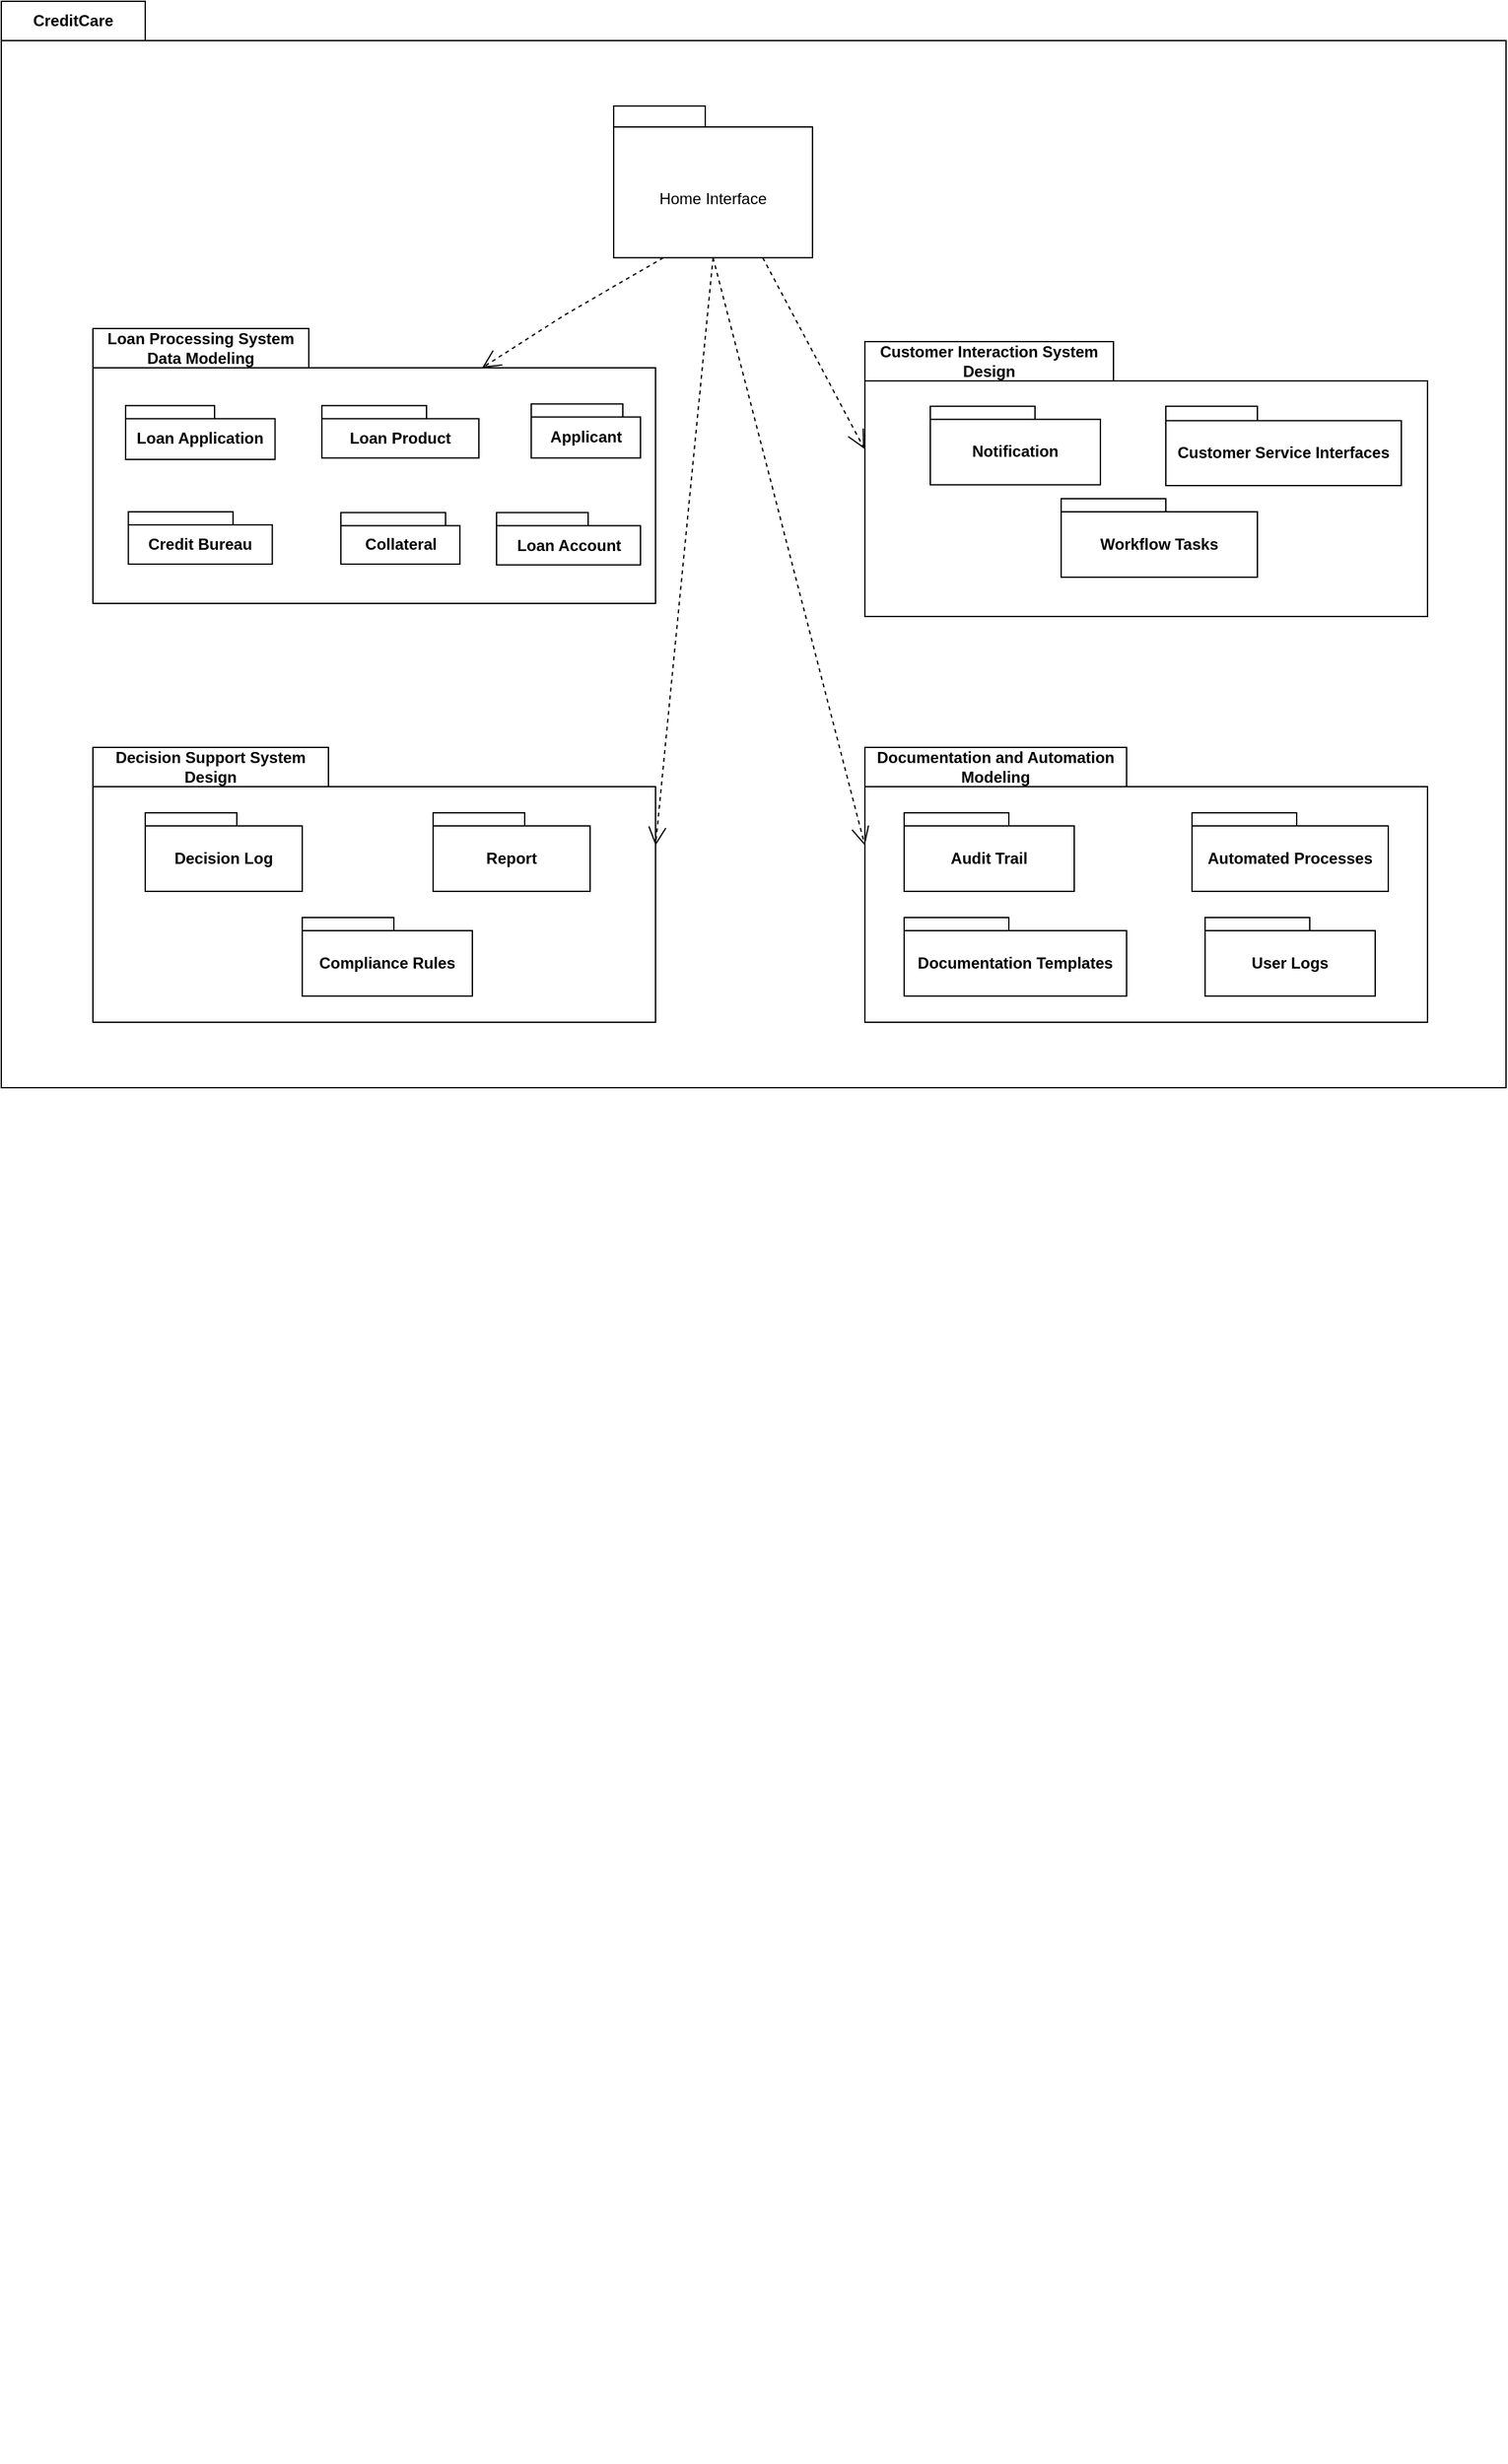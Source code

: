 <mxfile version="22.1.22" type="github">
  <diagram name="Page-1" id="rOwBvKf8TT6YEPQFOok8">
    <mxGraphModel dx="1850" dy="530" grid="1" gridSize="10" guides="1" tooltips="1" connect="1" arrows="1" fold="1" page="1" pageScale="1" pageWidth="850" pageHeight="1100" math="0" shadow="0">
      <root>
        <mxCell id="0" />
        <mxCell id="1" parent="0" />
        <mxCell id="XwzwRinek8ZQynugAsIs-1" value="CreditCare" style="shape=folder;fontStyle=1;tabWidth=110;tabHeight=30;tabPosition=left;html=1;boundedLbl=1;labelInHeader=1;container=1;collapsible=0;whiteSpace=wrap;" vertex="1" parent="1">
          <mxGeometry x="-620" y="1060" width="1150" height="830" as="geometry" />
        </mxCell>
        <mxCell id="XwzwRinek8ZQynugAsIs-2" value="" style="html=1;strokeColor=none;resizeWidth=1;resizeHeight=1;fillColor=none;part=1;connectable=0;allowArrows=0;deletable=0;whiteSpace=wrap;" vertex="1" parent="XwzwRinek8ZQynugAsIs-1">
          <mxGeometry width="1150" height="1850.492" relative="1" as="geometry">
            <mxPoint y="30" as="offset" />
          </mxGeometry>
        </mxCell>
        <mxCell id="XwzwRinek8ZQynugAsIs-26" value="Decision Support System Design" style="shape=folder;fontStyle=1;tabWidth=180;tabHeight=30;tabPosition=left;html=1;boundedLbl=1;labelInHeader=1;container=1;collapsible=0;whiteSpace=wrap;" vertex="1" parent="XwzwRinek8ZQynugAsIs-1">
          <mxGeometry x="70.0" y="570" width="430" height="210" as="geometry" />
        </mxCell>
        <mxCell id="XwzwRinek8ZQynugAsIs-27" value="" style="html=1;strokeColor=none;resizeWidth=1;resizeHeight=1;fillColor=none;part=1;connectable=0;allowArrows=0;deletable=0;whiteSpace=wrap;" vertex="1" parent="XwzwRinek8ZQynugAsIs-26">
          <mxGeometry width="430" height="180" relative="1" as="geometry">
            <mxPoint y="30" as="offset" />
          </mxGeometry>
        </mxCell>
        <mxCell id="XwzwRinek8ZQynugAsIs-28" value=" Decision Log" style="shape=folder;fontStyle=1;tabWidth=70;tabHeight=10;tabPosition=left;html=1;boundedLbl=1;whiteSpace=wrap;" vertex="1" parent="XwzwRinek8ZQynugAsIs-26">
          <mxGeometry x="40" y="50" width="120" height="60" as="geometry" />
        </mxCell>
        <mxCell id="XwzwRinek8ZQynugAsIs-24" value="Report" style="shape=folder;fontStyle=1;tabWidth=70;tabHeight=10;tabPosition=left;html=1;boundedLbl=1;whiteSpace=wrap;" vertex="1" parent="XwzwRinek8ZQynugAsIs-26">
          <mxGeometry x="260" y="50" width="120" height="60" as="geometry" />
        </mxCell>
        <mxCell id="XwzwRinek8ZQynugAsIs-23" value="Compliance Rules" style="shape=folder;fontStyle=1;tabWidth=70;tabHeight=10;tabPosition=left;html=1;boundedLbl=1;whiteSpace=wrap;" vertex="1" parent="XwzwRinek8ZQynugAsIs-26">
          <mxGeometry x="160" y="130" width="130" height="60" as="geometry" />
        </mxCell>
        <mxCell id="XwzwRinek8ZQynugAsIs-29" value="Documentation and Automation Modeling" style="shape=folder;fontStyle=1;tabWidth=200;tabHeight=30;tabPosition=left;html=1;boundedLbl=1;labelInHeader=1;container=1;collapsible=0;whiteSpace=wrap;" vertex="1" parent="XwzwRinek8ZQynugAsIs-1">
          <mxGeometry x="660" y="570" width="430" height="210" as="geometry" />
        </mxCell>
        <mxCell id="XwzwRinek8ZQynugAsIs-30" value="" style="html=1;strokeColor=none;resizeWidth=1;resizeHeight=1;fillColor=none;part=1;connectable=0;allowArrows=0;deletable=0;whiteSpace=wrap;" vertex="1" parent="XwzwRinek8ZQynugAsIs-29">
          <mxGeometry width="430" height="170.71" relative="1" as="geometry">
            <mxPoint y="30" as="offset" />
          </mxGeometry>
        </mxCell>
        <mxCell id="XwzwRinek8ZQynugAsIs-36" value="Audit Trail " style="shape=folder;fontStyle=1;tabWidth=80;tabHeight=10;tabPosition=left;html=1;boundedLbl=1;whiteSpace=wrap;" vertex="1" parent="XwzwRinek8ZQynugAsIs-29">
          <mxGeometry x="30" y="50" width="130" height="60" as="geometry" />
        </mxCell>
        <mxCell id="XwzwRinek8ZQynugAsIs-34" value="Documentation Templates " style="shape=folder;fontStyle=1;tabWidth=80;tabHeight=10;tabPosition=left;html=1;boundedLbl=1;whiteSpace=wrap;" vertex="1" parent="XwzwRinek8ZQynugAsIs-29">
          <mxGeometry x="30" y="130" width="170" height="60" as="geometry" />
        </mxCell>
        <mxCell id="XwzwRinek8ZQynugAsIs-35" value="User Logs " style="shape=folder;fontStyle=1;tabWidth=80;tabHeight=10;tabPosition=left;html=1;boundedLbl=1;whiteSpace=wrap;" vertex="1" parent="XwzwRinek8ZQynugAsIs-29">
          <mxGeometry x="260" y="130" width="130" height="60" as="geometry" />
        </mxCell>
        <mxCell id="XwzwRinek8ZQynugAsIs-33" value="Automated Processes " style="shape=folder;fontStyle=1;tabWidth=80;tabHeight=10;tabPosition=left;html=1;boundedLbl=1;whiteSpace=wrap;" vertex="1" parent="XwzwRinek8ZQynugAsIs-29">
          <mxGeometry x="250" y="50" width="150" height="60" as="geometry" />
        </mxCell>
        <mxCell id="XwzwRinek8ZQynugAsIs-19" value="Customer Interaction System Design" style="shape=folder;fontStyle=1;tabWidth=190;tabHeight=30;tabPosition=left;html=1;boundedLbl=1;labelInHeader=1;container=1;collapsible=0;whiteSpace=wrap;" vertex="1" parent="XwzwRinek8ZQynugAsIs-1">
          <mxGeometry x="660" y="260" width="430" height="210" as="geometry" />
        </mxCell>
        <mxCell id="XwzwRinek8ZQynugAsIs-20" value="" style="html=1;strokeColor=none;resizeWidth=1;resizeHeight=1;fillColor=none;part=1;connectable=0;allowArrows=0;deletable=0;whiteSpace=wrap;" vertex="1" parent="XwzwRinek8ZQynugAsIs-19">
          <mxGeometry width="430" height="180" relative="1" as="geometry">
            <mxPoint y="30" as="offset" />
          </mxGeometry>
        </mxCell>
        <mxCell id="XwzwRinek8ZQynugAsIs-21" value="Notification" style="shape=folder;fontStyle=1;tabWidth=80;tabHeight=10;tabPosition=left;html=1;boundedLbl=1;whiteSpace=wrap;" vertex="1" parent="XwzwRinek8ZQynugAsIs-19">
          <mxGeometry x="50" y="49.41" width="130" height="60" as="geometry" />
        </mxCell>
        <mxCell id="XwzwRinek8ZQynugAsIs-22" value="Customer Service&amp;nbsp;Interfaces" style="shape=folder;fontStyle=1;tabWidth=70;tabHeight=11;tabPosition=left;html=1;boundedLbl=1;whiteSpace=wrap;" vertex="1" parent="XwzwRinek8ZQynugAsIs-19">
          <mxGeometry x="230" y="49.41" width="180" height="60.59" as="geometry" />
        </mxCell>
        <mxCell id="XwzwRinek8ZQynugAsIs-25" style="edgeStyle=orthogonalEdgeStyle;rounded=0;orthogonalLoop=1;jettySize=auto;html=1;exitX=0.5;exitY=1;exitDx=0;exitDy=0;exitPerimeter=0;" edge="1" parent="XwzwRinek8ZQynugAsIs-19" source="XwzwRinek8ZQynugAsIs-22" target="XwzwRinek8ZQynugAsIs-22">
          <mxGeometry relative="1" as="geometry" />
        </mxCell>
        <mxCell id="XwzwRinek8ZQynugAsIs-18" value="  Workflow Tasks" style="shape=folder;fontStyle=1;tabWidth=80;tabHeight=10;tabPosition=left;html=1;boundedLbl=1;whiteSpace=wrap;" vertex="1" parent="XwzwRinek8ZQynugAsIs-19">
          <mxGeometry x="150" y="120" width="150" height="60" as="geometry" />
        </mxCell>
        <mxCell id="XwzwRinek8ZQynugAsIs-7" value="Loan Processing System Data Modeling" style="shape=folder;fontStyle=1;tabWidth=165;tabHeight=30;tabPosition=left;html=1;boundedLbl=1;labelInHeader=1;container=1;collapsible=0;whiteSpace=wrap;" vertex="1" parent="XwzwRinek8ZQynugAsIs-1">
          <mxGeometry x="70" y="250" width="430" height="210" as="geometry" />
        </mxCell>
        <mxCell id="XwzwRinek8ZQynugAsIs-8" value="" style="html=1;strokeColor=none;resizeWidth=1;resizeHeight=1;fillColor=none;part=1;connectable=0;allowArrows=0;deletable=0;whiteSpace=wrap;" vertex="1" parent="XwzwRinek8ZQynugAsIs-7">
          <mxGeometry width="388.654" height="147" relative="1" as="geometry">
            <mxPoint y="30" as="offset" />
          </mxGeometry>
        </mxCell>
        <mxCell id="XwzwRinek8ZQynugAsIs-12" value="Loan Application" style="shape=folder;fontStyle=1;tabWidth=68;tabHeight=10;tabPosition=left;html=1;boundedLbl=1;whiteSpace=wrap;" vertex="1" parent="XwzwRinek8ZQynugAsIs-7">
          <mxGeometry x="25" y="58.83" width="114.22" height="41.17" as="geometry" />
        </mxCell>
        <mxCell id="XwzwRinek8ZQynugAsIs-14" value="Loan Product" style="shape=folder;fontStyle=1;tabWidth=80;tabHeight=10;tabPosition=left;html=1;boundedLbl=1;whiteSpace=wrap;" vertex="1" parent="XwzwRinek8ZQynugAsIs-7">
          <mxGeometry x="175" y="58.83" width="120" height="40" as="geometry" />
        </mxCell>
        <mxCell id="XwzwRinek8ZQynugAsIs-16" value="Applicant" style="shape=folder;fontStyle=1;tabWidth=70;tabHeight=10;tabPosition=left;html=1;boundedLbl=1;whiteSpace=wrap;" vertex="1" parent="XwzwRinek8ZQynugAsIs-7">
          <mxGeometry x="334.999" y="57.66" width="83.511" height="41.17" as="geometry" />
        </mxCell>
        <mxCell id="XwzwRinek8ZQynugAsIs-17" value="Credit Bureau" style="shape=folder;fontStyle=1;tabWidth=80;tabHeight=10;tabPosition=left;html=1;boundedLbl=1;whiteSpace=wrap;" vertex="1" parent="XwzwRinek8ZQynugAsIs-7">
          <mxGeometry x="27.11" y="140" width="110" height="40" as="geometry" />
        </mxCell>
        <mxCell id="XwzwRinek8ZQynugAsIs-13" value="Loan Account" style="shape=folder;fontStyle=1;tabWidth=70;tabHeight=10;tabPosition=left;html=1;boundedLbl=1;whiteSpace=wrap;" vertex="1" parent="XwzwRinek8ZQynugAsIs-7">
          <mxGeometry x="308.51" y="140.57" width="110" height="40" as="geometry" />
        </mxCell>
        <mxCell id="XwzwRinek8ZQynugAsIs-15" value="Collateral" style="shape=folder;fontStyle=1;tabWidth=80;tabHeight=10;tabPosition=left;html=1;boundedLbl=1;whiteSpace=wrap;" vertex="1" parent="XwzwRinek8ZQynugAsIs-7">
          <mxGeometry x="189.518" y="140.57" width="90.962" height="39.43" as="geometry" />
        </mxCell>
        <mxCell id="XwzwRinek8ZQynugAsIs-5" value="" style="shape=folder;fontStyle=1;tabWidth=70;tabHeight=16;tabPosition=left;html=1;boundedLbl=1;labelInHeader=1;container=1;collapsible=0;whiteSpace=wrap;" vertex="1" parent="XwzwRinek8ZQynugAsIs-1">
          <mxGeometry x="468" y="80" width="151.95" height="115.9" as="geometry" />
        </mxCell>
        <mxCell id="XwzwRinek8ZQynugAsIs-6" value="Home Interface" style="html=1;strokeColor=none;resizeWidth=1;resizeHeight=1;fillColor=none;part=1;connectable=0;allowArrows=0;deletable=0;whiteSpace=wrap;" vertex="1" parent="XwzwRinek8ZQynugAsIs-5">
          <mxGeometry width="151.95" height="81.13" relative="1" as="geometry">
            <mxPoint y="30" as="offset" />
          </mxGeometry>
        </mxCell>
        <mxCell id="XwzwRinek8ZQynugAsIs-39" value="" style="edgeStyle=none;html=1;endArrow=open;endSize=12;dashed=1;verticalAlign=bottom;rounded=0;exitX=0.25;exitY=1;exitDx=0;exitDy=0;exitPerimeter=0;entryX=0;entryY=0;entryDx=297.5;entryDy=30;entryPerimeter=0;" edge="1" parent="XwzwRinek8ZQynugAsIs-1" source="XwzwRinek8ZQynugAsIs-5" target="XwzwRinek8ZQynugAsIs-7">
          <mxGeometry width="160" relative="1" as="geometry">
            <mxPoint x="580" y="230" as="sourcePoint" />
            <mxPoint x="740" y="230" as="targetPoint" />
            <Array as="points">
              <mxPoint x="430" y="240" />
            </Array>
          </mxGeometry>
        </mxCell>
        <mxCell id="XwzwRinek8ZQynugAsIs-40" value="" style="edgeStyle=none;html=1;endArrow=open;endSize=12;dashed=1;verticalAlign=bottom;rounded=0;exitX=0.75;exitY=1;exitDx=0;exitDy=0;exitPerimeter=0;entryX=-0.001;entryY=0.39;entryDx=0;entryDy=0;entryPerimeter=0;" edge="1" parent="XwzwRinek8ZQynugAsIs-1" source="XwzwRinek8ZQynugAsIs-5" target="XwzwRinek8ZQynugAsIs-19">
          <mxGeometry width="160" relative="1" as="geometry">
            <mxPoint x="650" y="220" as="sourcePoint" />
            <mxPoint x="810" y="220" as="targetPoint" />
          </mxGeometry>
        </mxCell>
        <mxCell id="XwzwRinek8ZQynugAsIs-41" value="" style="edgeStyle=none;html=1;endArrow=open;endSize=12;dashed=1;verticalAlign=bottom;rounded=0;exitX=0.5;exitY=1;exitDx=0;exitDy=0;exitPerimeter=0;entryX=0;entryY=0;entryDx=430;entryDy=75;entryPerimeter=0;" edge="1" parent="XwzwRinek8ZQynugAsIs-1" source="XwzwRinek8ZQynugAsIs-5" target="XwzwRinek8ZQynugAsIs-26">
          <mxGeometry width="160" relative="1" as="geometry">
            <mxPoint x="550" y="400" as="sourcePoint" />
            <mxPoint x="710" y="400" as="targetPoint" />
          </mxGeometry>
        </mxCell>
        <mxCell id="XwzwRinek8ZQynugAsIs-42" value="" style="edgeStyle=none;html=1;endArrow=open;endSize=12;dashed=1;verticalAlign=bottom;rounded=0;exitX=0.5;exitY=1;exitDx=0;exitDy=0;exitPerimeter=0;entryX=0;entryY=0;entryDx=0;entryDy=75;entryPerimeter=0;" edge="1" parent="XwzwRinek8ZQynugAsIs-1" source="XwzwRinek8ZQynugAsIs-5" target="XwzwRinek8ZQynugAsIs-29">
          <mxGeometry width="160" relative="1" as="geometry">
            <mxPoint x="580" y="390" as="sourcePoint" />
            <mxPoint x="740" y="390" as="targetPoint" />
          </mxGeometry>
        </mxCell>
      </root>
    </mxGraphModel>
  </diagram>
</mxfile>
